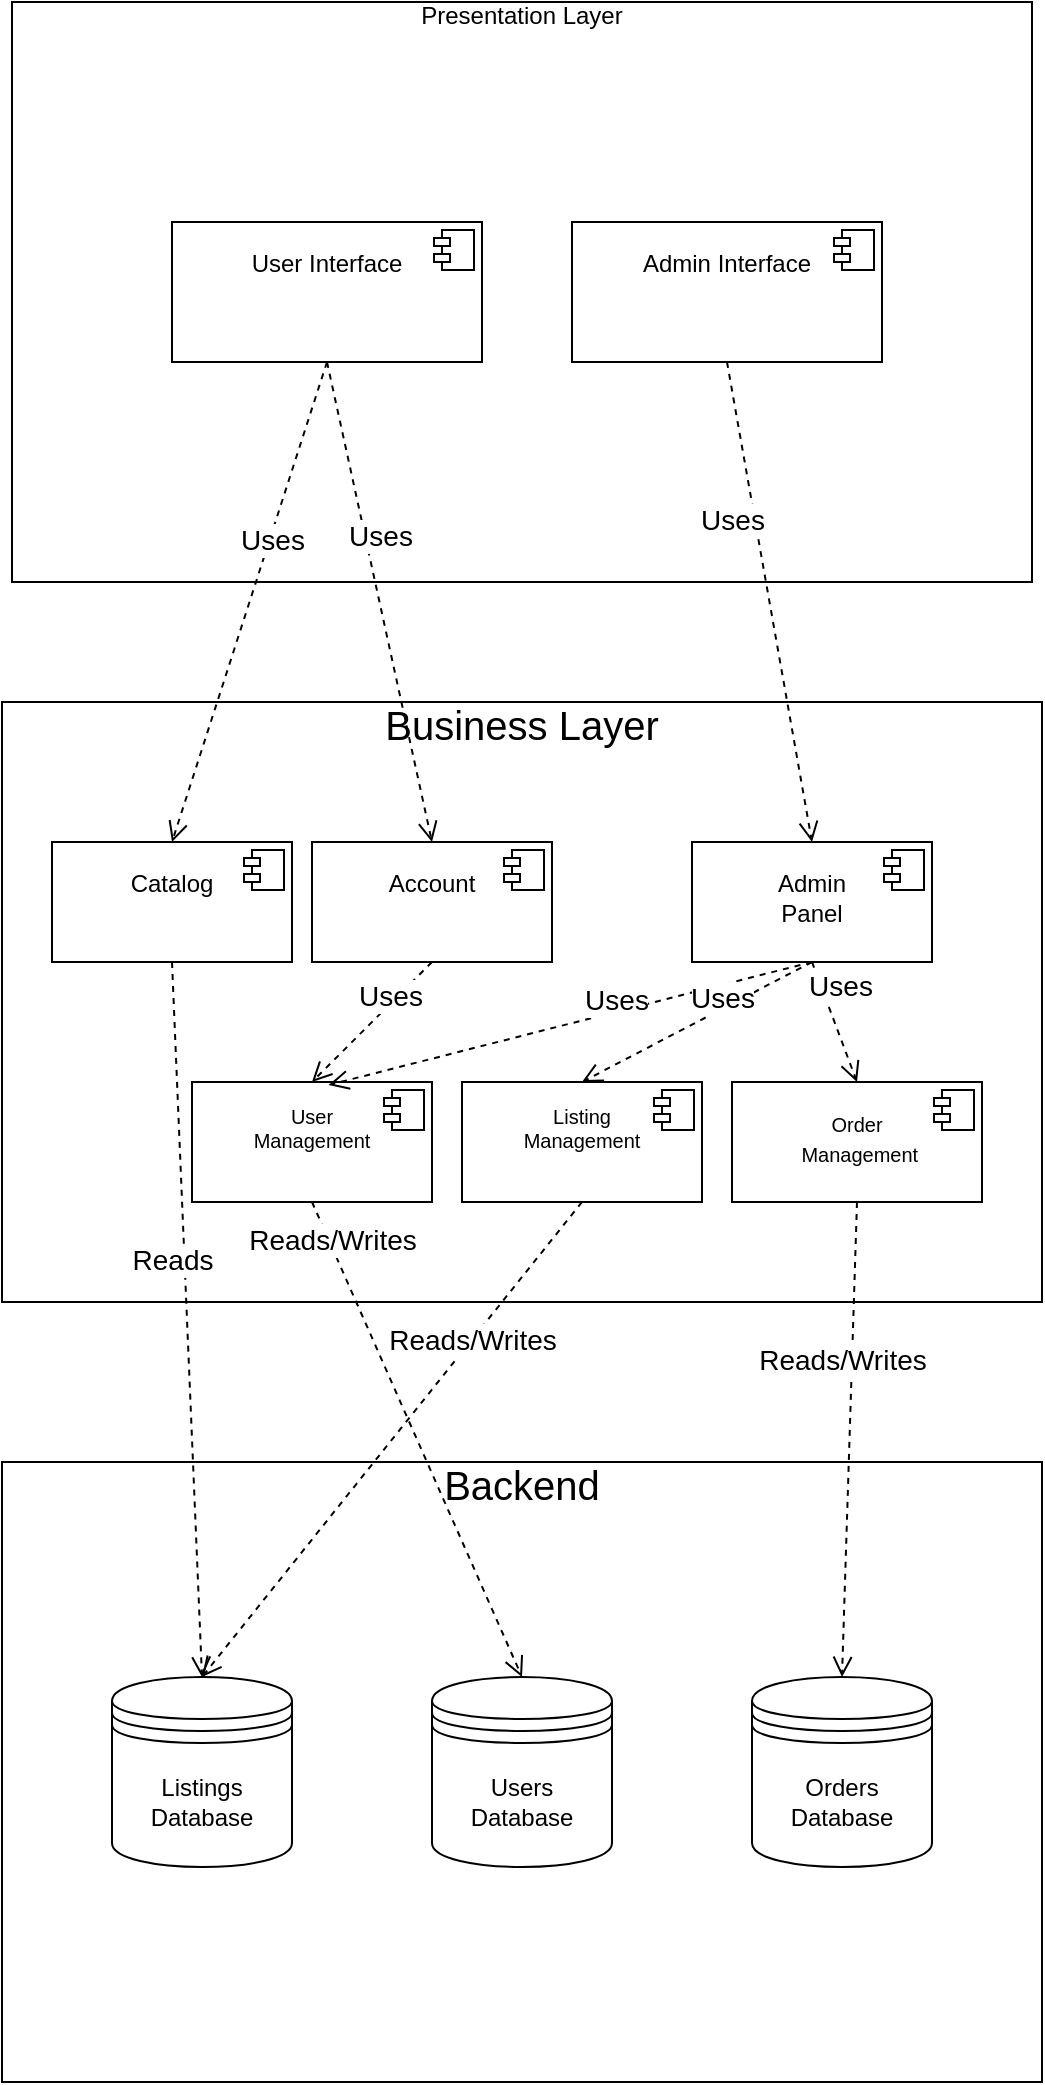 <mxfile version="24.7.16">
  <diagram name="Page-1" id="s5tJUXTgIwSfe00f4HGY">
    <mxGraphModel dx="1687" dy="915" grid="1" gridSize="10" guides="1" tooltips="1" connect="1" arrows="1" fold="1" page="1" pageScale="1" pageWidth="850" pageHeight="1100" math="0" shadow="0">
      <root>
        <mxCell id="0" />
        <mxCell id="1" parent="0" />
        <mxCell id="KSAM085h_udEm5OOtR-v-1" value="&lt;div align=&quot;center&quot;&gt;Presentation Layer&lt;/div&gt;" style="verticalAlign=top;align=center;overflow=fill;html=1;whiteSpace=wrap;" vertex="1" parent="1">
          <mxGeometry x="170" y="20" width="510" height="290" as="geometry" />
        </mxCell>
        <mxCell id="KSAM085h_udEm5OOtR-v-2" value="&lt;div align=&quot;center&quot;&gt;&lt;br&gt;&lt;/div&gt;&lt;div align=&quot;center&quot;&gt;User Interface&lt;br&gt;&lt;/div&gt;" style="align=left;overflow=fill;html=1;dropTarget=0;whiteSpace=wrap;strokeColor=default;" vertex="1" parent="1">
          <mxGeometry x="250" y="130" width="155" height="70" as="geometry" />
        </mxCell>
        <mxCell id="KSAM085h_udEm5OOtR-v-3" value="" style="shape=component;jettyWidth=8;jettyHeight=4;" vertex="1" parent="KSAM085h_udEm5OOtR-v-2">
          <mxGeometry x="1" width="20" height="20" relative="1" as="geometry">
            <mxPoint x="-24" y="4" as="offset" />
          </mxGeometry>
        </mxCell>
        <mxCell id="KSAM085h_udEm5OOtR-v-4" value="&lt;div&gt;&lt;br&gt;&lt;/div&gt;&lt;div&gt;Admin Interface&lt;br&gt;&lt;/div&gt;" style="align=center;overflow=fill;html=1;dropTarget=0;whiteSpace=wrap;verticalAlign=middle;horizontal=1;" vertex="1" parent="1">
          <mxGeometry x="450" y="130" width="155" height="70" as="geometry" />
        </mxCell>
        <mxCell id="KSAM085h_udEm5OOtR-v-5" value="" style="shape=component;jettyWidth=8;jettyHeight=4;" vertex="1" parent="KSAM085h_udEm5OOtR-v-4">
          <mxGeometry x="1" width="20" height="20" relative="1" as="geometry">
            <mxPoint x="-24" y="4" as="offset" />
          </mxGeometry>
        </mxCell>
        <mxCell id="KSAM085h_udEm5OOtR-v-6" value="&lt;div style=&quot;font-size: 20px;&quot; align=&quot;center&quot;&gt;&lt;font style=&quot;font-size: 20px;&quot;&gt;Business Layer&lt;br&gt;&lt;/font&gt;&lt;/div&gt;" style="verticalAlign=top;align=center;overflow=fill;html=1;whiteSpace=wrap;" vertex="1" parent="1">
          <mxGeometry x="165" y="370" width="520" height="300" as="geometry" />
        </mxCell>
        <mxCell id="KSAM085h_udEm5OOtR-v-7" value="&lt;div align=&quot;center&quot;&gt;&lt;br&gt;&lt;/div&gt;&lt;div align=&quot;center&quot;&gt;Catalog&lt;/div&gt;" style="align=center;overflow=fill;html=1;dropTarget=0;whiteSpace=wrap;strokeColor=default;" vertex="1" parent="1">
          <mxGeometry x="190" y="440" width="120" height="60" as="geometry" />
        </mxCell>
        <mxCell id="KSAM085h_udEm5OOtR-v-8" value="" style="shape=component;jettyWidth=8;jettyHeight=4;" vertex="1" parent="KSAM085h_udEm5OOtR-v-7">
          <mxGeometry x="1" width="20" height="20" relative="1" as="geometry">
            <mxPoint x="-24" y="4" as="offset" />
          </mxGeometry>
        </mxCell>
        <mxCell id="KSAM085h_udEm5OOtR-v-9" value="&lt;div&gt;&lt;font style=&quot;font-size: 10px;&quot;&gt;&lt;br&gt;&lt;/font&gt;&lt;/div&gt;&lt;div&gt;&lt;font style=&quot;font-size: 10px;&quot;&gt;Order&lt;/font&gt;&lt;/div&gt;&lt;div&gt;&lt;font style=&quot;font-size: 10px;&quot;&gt;&amp;nbsp;Management&lt;/font&gt;&lt;/div&gt;" style="align=center;overflow=fill;html=1;dropTarget=0;whiteSpace=wrap;strokeColor=default;" vertex="1" parent="1">
          <mxGeometry x="530" y="560" width="125" height="60" as="geometry" />
        </mxCell>
        <mxCell id="KSAM085h_udEm5OOtR-v-10" value="" style="shape=component;jettyWidth=8;jettyHeight=4;" vertex="1" parent="KSAM085h_udEm5OOtR-v-9">
          <mxGeometry x="1" width="20" height="20" relative="1" as="geometry">
            <mxPoint x="-24" y="4" as="offset" />
          </mxGeometry>
        </mxCell>
        <mxCell id="KSAM085h_udEm5OOtR-v-11" value="&lt;div style=&quot;font-size: 10px;&quot;&gt;&lt;font style=&quot;font-size: 10px;&quot;&gt;&lt;br&gt;&lt;/font&gt;&lt;/div&gt;&lt;div style=&quot;font-size: 10px;&quot;&gt;&lt;font style=&quot;font-size: 10px;&quot;&gt;Listing &lt;br style=&quot;font-size: 10px;&quot;&gt;&lt;/font&gt;&lt;/div&gt;&lt;div style=&quot;font-size: 10px;&quot;&gt;&lt;font style=&quot;font-size: 10px;&quot;&gt;Managemen&lt;/font&gt;t&lt;br style=&quot;font-size: 10px;&quot;&gt;&lt;/div&gt;" style="align=center;overflow=fill;html=1;dropTarget=0;whiteSpace=wrap;strokeColor=default;fontSize=10;" vertex="1" parent="1">
          <mxGeometry x="395" y="560" width="120" height="60" as="geometry" />
        </mxCell>
        <mxCell id="KSAM085h_udEm5OOtR-v-12" value="" style="shape=component;jettyWidth=8;jettyHeight=4;" vertex="1" parent="KSAM085h_udEm5OOtR-v-11">
          <mxGeometry x="1" width="20" height="20" relative="1" as="geometry">
            <mxPoint x="-24" y="4" as="offset" />
          </mxGeometry>
        </mxCell>
        <mxCell id="KSAM085h_udEm5OOtR-v-13" value="&lt;font style=&quot;font-size: 20px;&quot;&gt;Backend&lt;/font&gt;" style="verticalAlign=top;align=center;overflow=fill;html=1;whiteSpace=wrap;" vertex="1" parent="1">
          <mxGeometry x="165" y="750" width="520" height="310" as="geometry" />
        </mxCell>
        <mxCell id="KSAM085h_udEm5OOtR-v-15" value="&lt;div&gt;Users&lt;/div&gt;&lt;div&gt;Database&lt;br&gt;&lt;/div&gt;" style="shape=datastore;whiteSpace=wrap;html=1;" vertex="1" parent="1">
          <mxGeometry x="380" y="857.5" width="90" height="95" as="geometry" />
        </mxCell>
        <mxCell id="KSAM085h_udEm5OOtR-v-16" value="&lt;div&gt;Listings&lt;/div&gt;&lt;div&gt;Database&lt;br&gt;&lt;/div&gt;" style="shape=datastore;whiteSpace=wrap;html=1;" vertex="1" parent="1">
          <mxGeometry x="220" y="857.5" width="90" height="95" as="geometry" />
        </mxCell>
        <mxCell id="KSAM085h_udEm5OOtR-v-17" value="Orders Database" style="shape=datastore;whiteSpace=wrap;html=1;" vertex="1" parent="1">
          <mxGeometry x="540" y="857.5" width="90" height="95" as="geometry" />
        </mxCell>
        <mxCell id="KSAM085h_udEm5OOtR-v-19" value="&lt;div style=&quot;font-size: 10px;&quot;&gt;&lt;font style=&quot;font-size: 10px;&quot;&gt;&lt;br&gt;&lt;/font&gt;&lt;/div&gt;&lt;div style=&quot;font-size: 10px;&quot;&gt;&lt;font style=&quot;font-size: 10px;&quot;&gt;User &lt;br style=&quot;font-size: 10px;&quot;&gt;&lt;/font&gt;&lt;/div&gt;&lt;div style=&quot;font-size: 10px;&quot;&gt;&lt;font style=&quot;font-size: 10px;&quot;&gt;Managemen&lt;/font&gt;t&lt;br style=&quot;font-size: 10px;&quot;&gt;&lt;/div&gt;" style="align=center;overflow=fill;html=1;dropTarget=0;whiteSpace=wrap;strokeColor=default;fontSize=10;verticalAlign=middle;" vertex="1" parent="1">
          <mxGeometry x="260" y="560" width="120" height="60" as="geometry" />
        </mxCell>
        <mxCell id="KSAM085h_udEm5OOtR-v-20" value="" style="shape=component;jettyWidth=8;jettyHeight=4;" vertex="1" parent="KSAM085h_udEm5OOtR-v-19">
          <mxGeometry x="1" width="20" height="20" relative="1" as="geometry">
            <mxPoint x="-24" y="4" as="offset" />
          </mxGeometry>
        </mxCell>
        <mxCell id="KSAM085h_udEm5OOtR-v-21" value="&lt;div&gt;&lt;br&gt;&lt;/div&gt;&lt;div&gt;Admin&lt;/div&gt;&lt;div&gt;Panel&lt;br&gt;&lt;/div&gt;" style="align=center;overflow=fill;html=1;dropTarget=0;whiteSpace=wrap;strokeColor=default;" vertex="1" parent="1">
          <mxGeometry x="510" y="440" width="120" height="60" as="geometry" />
        </mxCell>
        <mxCell id="KSAM085h_udEm5OOtR-v-22" value="" style="shape=component;jettyWidth=8;jettyHeight=4;" vertex="1" parent="KSAM085h_udEm5OOtR-v-21">
          <mxGeometry x="1" width="20" height="20" relative="1" as="geometry">
            <mxPoint x="-24" y="4" as="offset" />
          </mxGeometry>
        </mxCell>
        <mxCell id="KSAM085h_udEm5OOtR-v-24" value="&lt;div&gt;&lt;br&gt;&lt;/div&gt;&lt;div&gt;Account&lt;/div&gt;" style="align=center;overflow=fill;html=1;dropTarget=0;whiteSpace=wrap;strokeColor=default;" vertex="1" parent="1">
          <mxGeometry x="320" y="440" width="120" height="60" as="geometry" />
        </mxCell>
        <mxCell id="KSAM085h_udEm5OOtR-v-25" value="" style="shape=component;jettyWidth=8;jettyHeight=4;" vertex="1" parent="KSAM085h_udEm5OOtR-v-24">
          <mxGeometry x="1" width="20" height="20" relative="1" as="geometry">
            <mxPoint x="-24" y="4" as="offset" />
          </mxGeometry>
        </mxCell>
        <mxCell id="KSAM085h_udEm5OOtR-v-26" value="&lt;font style=&quot;font-size: 14px;&quot;&gt;Uses&lt;/font&gt;" style="html=1;verticalAlign=bottom;endArrow=open;dashed=1;endSize=8;curved=0;rounded=0;exitX=0.5;exitY=1;exitDx=0;exitDy=0;entryX=0.5;entryY=0;entryDx=0;entryDy=0;" edge="1" parent="1" source="KSAM085h_udEm5OOtR-v-2" target="KSAM085h_udEm5OOtR-v-7">
          <mxGeometry x="-0.178" y="5" relative="1" as="geometry">
            <mxPoint x="490" y="520" as="sourcePoint" />
            <mxPoint x="410" y="520" as="targetPoint" />
            <mxPoint as="offset" />
          </mxGeometry>
        </mxCell>
        <mxCell id="KSAM085h_udEm5OOtR-v-27" value="&lt;font style=&quot;font-size: 14px;&quot;&gt;Uses&lt;/font&gt;" style="html=1;verticalAlign=bottom;endArrow=open;dashed=1;endSize=8;curved=0;rounded=0;exitX=0.5;exitY=1;exitDx=0;exitDy=0;entryX=0.5;entryY=0;entryDx=0;entryDy=0;" edge="1" parent="1" source="KSAM085h_udEm5OOtR-v-4" target="KSAM085h_udEm5OOtR-v-21">
          <mxGeometry x="-0.269" y="-13" relative="1" as="geometry">
            <mxPoint x="490" y="520" as="sourcePoint" />
            <mxPoint x="410" y="520" as="targetPoint" />
            <mxPoint as="offset" />
          </mxGeometry>
        </mxCell>
        <mxCell id="KSAM085h_udEm5OOtR-v-28" value="&lt;font style=&quot;font-size: 14px;&quot;&gt;Uses&lt;/font&gt;" style="html=1;verticalAlign=bottom;endArrow=open;dashed=1;endSize=8;curved=0;rounded=0;exitX=0.5;exitY=1;exitDx=0;exitDy=0;entryX=0.5;entryY=0;entryDx=0;entryDy=0;" edge="1" parent="1" source="KSAM085h_udEm5OOtR-v-2" target="KSAM085h_udEm5OOtR-v-24">
          <mxGeometry x="-0.178" y="5" relative="1" as="geometry">
            <mxPoint x="338" y="210" as="sourcePoint" />
            <mxPoint x="260" y="450" as="targetPoint" />
            <mxPoint as="offset" />
          </mxGeometry>
        </mxCell>
        <mxCell id="KSAM085h_udEm5OOtR-v-29" value="&lt;font style=&quot;font-size: 14px;&quot;&gt;Uses&lt;/font&gt;" style="html=1;verticalAlign=bottom;endArrow=open;dashed=1;endSize=8;curved=0;rounded=0;exitX=0.5;exitY=1;exitDx=0;exitDy=0;entryX=0.5;entryY=0;entryDx=0;entryDy=0;" edge="1" parent="1" source="KSAM085h_udEm5OOtR-v-24" target="KSAM085h_udEm5OOtR-v-19">
          <mxGeometry x="-0.178" y="5" relative="1" as="geometry">
            <mxPoint x="338" y="210" as="sourcePoint" />
            <mxPoint x="390" y="450" as="targetPoint" />
            <mxPoint as="offset" />
          </mxGeometry>
        </mxCell>
        <mxCell id="KSAM085h_udEm5OOtR-v-30" value="&lt;font style=&quot;font-size: 14px;&quot;&gt;Uses&lt;/font&gt;" style="html=1;verticalAlign=bottom;endArrow=open;dashed=1;endSize=8;curved=0;rounded=0;exitX=0.5;exitY=1;exitDx=0;exitDy=0;entryX=0.569;entryY=0.025;entryDx=0;entryDy=0;entryPerimeter=0;" edge="1" parent="1" source="KSAM085h_udEm5OOtR-v-21" target="KSAM085h_udEm5OOtR-v-19">
          <mxGeometry x="-0.178" y="5" relative="1" as="geometry">
            <mxPoint x="390" y="510" as="sourcePoint" />
            <mxPoint x="330" y="570" as="targetPoint" />
            <mxPoint as="offset" />
          </mxGeometry>
        </mxCell>
        <mxCell id="KSAM085h_udEm5OOtR-v-31" value="&lt;font style=&quot;font-size: 14px;&quot;&gt;Uses&lt;/font&gt;" style="html=1;verticalAlign=bottom;endArrow=open;dashed=1;endSize=8;curved=0;rounded=0;exitX=0.5;exitY=1;exitDx=0;exitDy=0;entryX=0.5;entryY=0;entryDx=0;entryDy=0;" edge="1" parent="1" source="KSAM085h_udEm5OOtR-v-21" target="KSAM085h_udEm5OOtR-v-11">
          <mxGeometry x="-0.178" y="5" relative="1" as="geometry">
            <mxPoint x="580" y="510" as="sourcePoint" />
            <mxPoint x="338" y="572" as="targetPoint" />
            <mxPoint as="offset" />
          </mxGeometry>
        </mxCell>
        <mxCell id="KSAM085h_udEm5OOtR-v-32" value="&lt;font style=&quot;font-size: 14px;&quot;&gt;Uses&lt;/font&gt;" style="html=1;verticalAlign=bottom;endArrow=open;dashed=1;endSize=8;curved=0;rounded=0;exitX=0.5;exitY=1;exitDx=0;exitDy=0;entryX=0.5;entryY=0;entryDx=0;entryDy=0;" edge="1" parent="1" source="KSAM085h_udEm5OOtR-v-21" target="KSAM085h_udEm5OOtR-v-9">
          <mxGeometry x="-0.178" y="5" relative="1" as="geometry">
            <mxPoint x="580" y="510" as="sourcePoint" />
            <mxPoint x="465" y="570" as="targetPoint" />
            <mxPoint as="offset" />
          </mxGeometry>
        </mxCell>
        <mxCell id="KSAM085h_udEm5OOtR-v-33" value="&lt;font style=&quot;font-size: 14px;&quot;&gt;Reads&lt;/font&gt;" style="html=1;verticalAlign=bottom;endArrow=open;dashed=1;endSize=8;curved=0;rounded=0;exitX=0.5;exitY=1;exitDx=0;exitDy=0;entryX=0.5;entryY=0;entryDx=0;entryDy=0;" edge="1" parent="1" source="KSAM085h_udEm5OOtR-v-7" target="KSAM085h_udEm5OOtR-v-16">
          <mxGeometry x="-0.106" y="-7" relative="1" as="geometry">
            <mxPoint x="338" y="210" as="sourcePoint" />
            <mxPoint x="260" y="450" as="targetPoint" />
            <mxPoint as="offset" />
          </mxGeometry>
        </mxCell>
        <mxCell id="KSAM085h_udEm5OOtR-v-34" value="&lt;font style=&quot;font-size: 14px;&quot;&gt;Reads/Writes&lt;/font&gt;" style="html=1;verticalAlign=bottom;endArrow=open;dashed=1;endSize=8;curved=0;rounded=0;exitX=0.5;exitY=1;exitDx=0;exitDy=0;entryX=0.5;entryY=0;entryDx=0;entryDy=0;" edge="1" parent="1" source="KSAM085h_udEm5OOtR-v-19" target="KSAM085h_udEm5OOtR-v-15">
          <mxGeometry x="-0.757" y="-3" relative="1" as="geometry">
            <mxPoint x="260" y="510" as="sourcePoint" />
            <mxPoint x="275" y="868" as="targetPoint" />
            <mxPoint as="offset" />
          </mxGeometry>
        </mxCell>
        <mxCell id="KSAM085h_udEm5OOtR-v-35" value="&lt;font style=&quot;font-size: 14px;&quot;&gt;Reads/Writes&lt;/font&gt;" style="html=1;verticalAlign=bottom;endArrow=open;dashed=1;endSize=8;curved=0;rounded=0;exitX=0.5;exitY=1;exitDx=0;exitDy=0;entryX=0.5;entryY=0;entryDx=0;entryDy=0;" edge="1" parent="1" source="KSAM085h_udEm5OOtR-v-11" target="KSAM085h_udEm5OOtR-v-16">
          <mxGeometry x="-0.363" y="7" relative="1" as="geometry">
            <mxPoint x="330" y="630" as="sourcePoint" />
            <mxPoint x="435" y="868" as="targetPoint" />
            <mxPoint as="offset" />
          </mxGeometry>
        </mxCell>
        <mxCell id="KSAM085h_udEm5OOtR-v-36" value="&lt;font style=&quot;font-size: 14px;&quot;&gt;Reads/Writes&lt;/font&gt;" style="html=1;verticalAlign=bottom;endArrow=open;dashed=1;endSize=8;curved=0;rounded=0;exitX=0.5;exitY=1;exitDx=0;exitDy=0;entryX=0.5;entryY=0;entryDx=0;entryDy=0;" edge="1" parent="1" source="KSAM085h_udEm5OOtR-v-9" target="KSAM085h_udEm5OOtR-v-17">
          <mxGeometry x="-0.241" y="-5" relative="1" as="geometry">
            <mxPoint x="517.5" y="619.5" as="sourcePoint" />
            <mxPoint x="622.5" y="857.5" as="targetPoint" />
            <mxPoint as="offset" />
          </mxGeometry>
        </mxCell>
      </root>
    </mxGraphModel>
  </diagram>
</mxfile>

